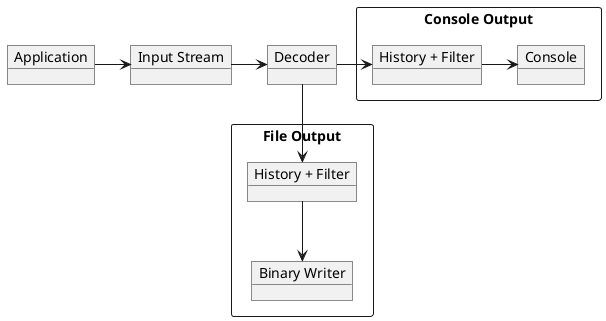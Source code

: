 @startuml AppSearch

object Application
object "Input Stream" as Input
object Decoder

rectangle "Console Output" {
    object "History + Filter" as PostFilter
    object Console
}

rectangle "File Output" {
    object "History + Filter" as DecoderFilter
    object "Binary Writer" as Writer
}

Application -r-> Input
Input -r-> Decoder
Decoder -r-> PostFilter
PostFilter -r-> Console

Decoder -d-> DecoderFilter
DecoderFilter -d-> Writer

@enduml